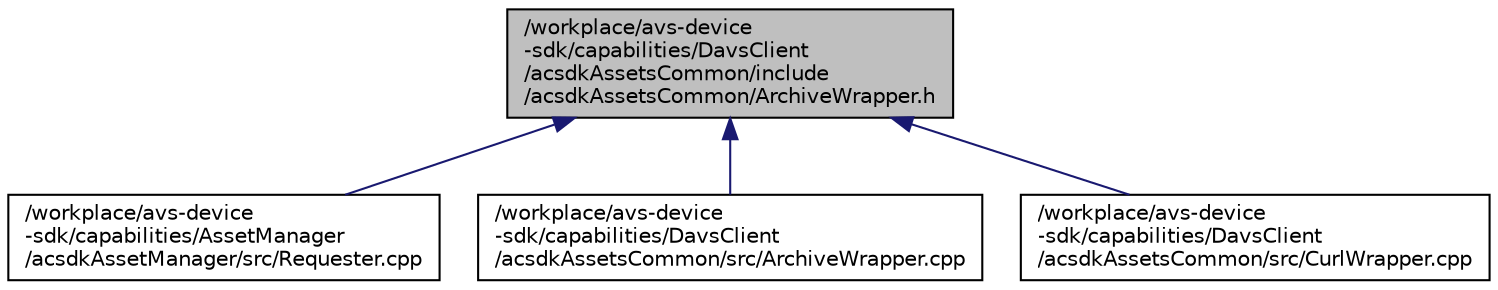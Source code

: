 digraph "/workplace/avs-device-sdk/capabilities/DavsClient/acsdkAssetsCommon/include/acsdkAssetsCommon/ArchiveWrapper.h"
{
  edge [fontname="Helvetica",fontsize="10",labelfontname="Helvetica",labelfontsize="10"];
  node [fontname="Helvetica",fontsize="10",shape=record];
  Node5 [label="/workplace/avs-device\l-sdk/capabilities/DavsClient\l/acsdkAssetsCommon/include\l/acsdkAssetsCommon/ArchiveWrapper.h",height=0.2,width=0.4,color="black", fillcolor="grey75", style="filled", fontcolor="black"];
  Node5 -> Node6 [dir="back",color="midnightblue",fontsize="10",style="solid",fontname="Helvetica"];
  Node6 [label="/workplace/avs-device\l-sdk/capabilities/AssetManager\l/acsdkAssetManager/src/Requester.cpp",height=0.2,width=0.4,color="black", fillcolor="white", style="filled",URL="$_requester_8cpp.html"];
  Node5 -> Node7 [dir="back",color="midnightblue",fontsize="10",style="solid",fontname="Helvetica"];
  Node7 [label="/workplace/avs-device\l-sdk/capabilities/DavsClient\l/acsdkAssetsCommon/src/ArchiveWrapper.cpp",height=0.2,width=0.4,color="black", fillcolor="white", style="filled",URL="$_archive_wrapper_8cpp.html"];
  Node5 -> Node8 [dir="back",color="midnightblue",fontsize="10",style="solid",fontname="Helvetica"];
  Node8 [label="/workplace/avs-device\l-sdk/capabilities/DavsClient\l/acsdkAssetsCommon/src/CurlWrapper.cpp",height=0.2,width=0.4,color="black", fillcolor="white", style="filled",URL="$_curl_wrapper_8cpp.html"];
}
